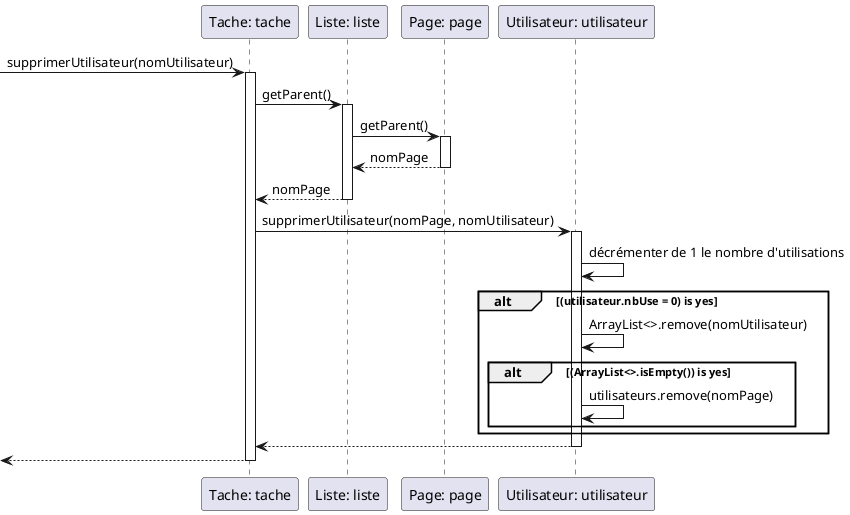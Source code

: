 @startuml
participant "Tache: tache" as T1
participant "Liste: liste" as L1
participant "Page: page" as P1
participant "Utilisateur: utilisateur" as U1


-> T1 : supprimerUtilisateur(nomUtilisateur)
activate T1
T1 -> L1 : getParent()
activate L1
L1 -> P1 : getParent()
activate P1
L1 <-- P1 : nomPage
deactivate P1
T1 <-- L1 : nomPage
deactivate L1
T1 -> U1 : supprimerUtilisateur(nomPage, nomUtilisateur)
activate U1
U1 -> U1 : décrémenter de 1 le nombre d'utilisations
alt (utilisateur.nbUse = 0) is yes
    U1 -> U1 : ArrayList<>.remove(nomUtilisateur)
    alt (ArrayList<>.isEmpty()) is yes
        U1 -> U1 : utilisateurs.remove(nomPage)
    end
end
T1 <-- U1
deactivate U1
<-- T1 :
deactivate T1

@enduml
